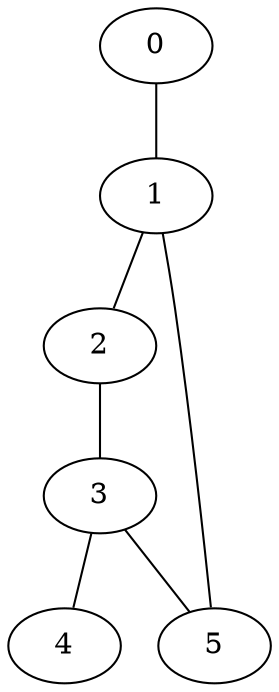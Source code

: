 graph orig_graph {
	0[fillcolor=white];
	1[fillcolor=white];
	2[fillcolor=white];
	3[fillcolor=white];
	4[fillcolor=white];
	5[fillcolor=white];
	0--1;
	1--2;
	1--5;
	2--3;
	3--4;
	3--5;
	}
